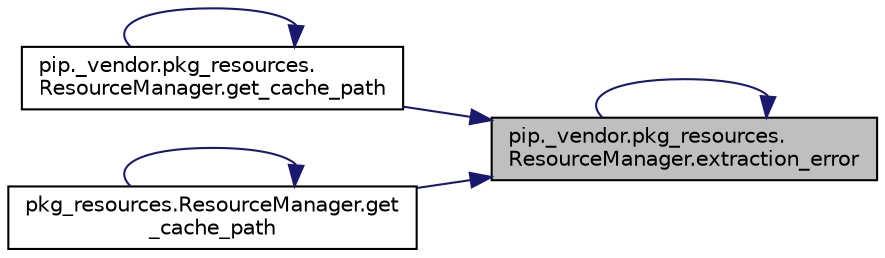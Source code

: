digraph "pip._vendor.pkg_resources.ResourceManager.extraction_error"
{
 // LATEX_PDF_SIZE
  edge [fontname="Helvetica",fontsize="10",labelfontname="Helvetica",labelfontsize="10"];
  node [fontname="Helvetica",fontsize="10",shape=record];
  rankdir="RL";
  Node1 [label="pip._vendor.pkg_resources.\lResourceManager.extraction_error",height=0.2,width=0.4,color="black", fillcolor="grey75", style="filled", fontcolor="black",tooltip=" "];
  Node1 -> Node1 [dir="back",color="midnightblue",fontsize="10",style="solid",fontname="Helvetica"];
  Node1 -> Node2 [dir="back",color="midnightblue",fontsize="10",style="solid",fontname="Helvetica"];
  Node2 [label="pip._vendor.pkg_resources.\lResourceManager.get_cache_path",height=0.2,width=0.4,color="black", fillcolor="white", style="filled",URL="$d9/d86/classpip_1_1__vendor_1_1pkg__resources_1_1_resource_manager.html#abb9704b64700741ee3a3ad67f7cad5bd",tooltip=" "];
  Node2 -> Node2 [dir="back",color="midnightblue",fontsize="10",style="solid",fontname="Helvetica"];
  Node1 -> Node3 [dir="back",color="midnightblue",fontsize="10",style="solid",fontname="Helvetica"];
  Node3 [label="pkg_resources.ResourceManager.get\l_cache_path",height=0.2,width=0.4,color="black", fillcolor="white", style="filled",URL="$d6/d39/classpkg__resources_1_1_resource_manager.html#a79de123f8cc5bf426ae33bd6b6b21e0c",tooltip=" "];
  Node3 -> Node3 [dir="back",color="midnightblue",fontsize="10",style="solid",fontname="Helvetica"];
}
